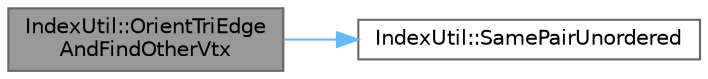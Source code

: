 digraph "IndexUtil::OrientTriEdgeAndFindOtherVtx"
{
 // INTERACTIVE_SVG=YES
 // LATEX_PDF_SIZE
  bgcolor="transparent";
  edge [fontname=Helvetica,fontsize=10,labelfontname=Helvetica,labelfontsize=10];
  node [fontname=Helvetica,fontsize=10,shape=box,height=0.2,width=0.4];
  rankdir="LR";
  Node1 [id="Node000001",label="IndexUtil::OrientTriEdge\lAndFindOtherVtx",height=0.2,width=0.4,color="gray40", fillcolor="grey60", style="filled", fontcolor="black",tooltip="Assuming [Vertex1,Vertex2] is an unordered edge in TriangleVerts, return Vertex1 and Vertex2 in the c..."];
  Node1 -> Node2 [id="edge1_Node000001_Node000002",color="steelblue1",style="solid",tooltip=" "];
  Node2 [id="Node000002",label="IndexUtil::SamePairUnordered",height=0.2,width=0.4,color="grey40", fillcolor="white", style="filled",URL="$de/df1/namespaceIndexUtil.html#ad38193521eb7274847e713c987fee00b",tooltip=" "];
}
